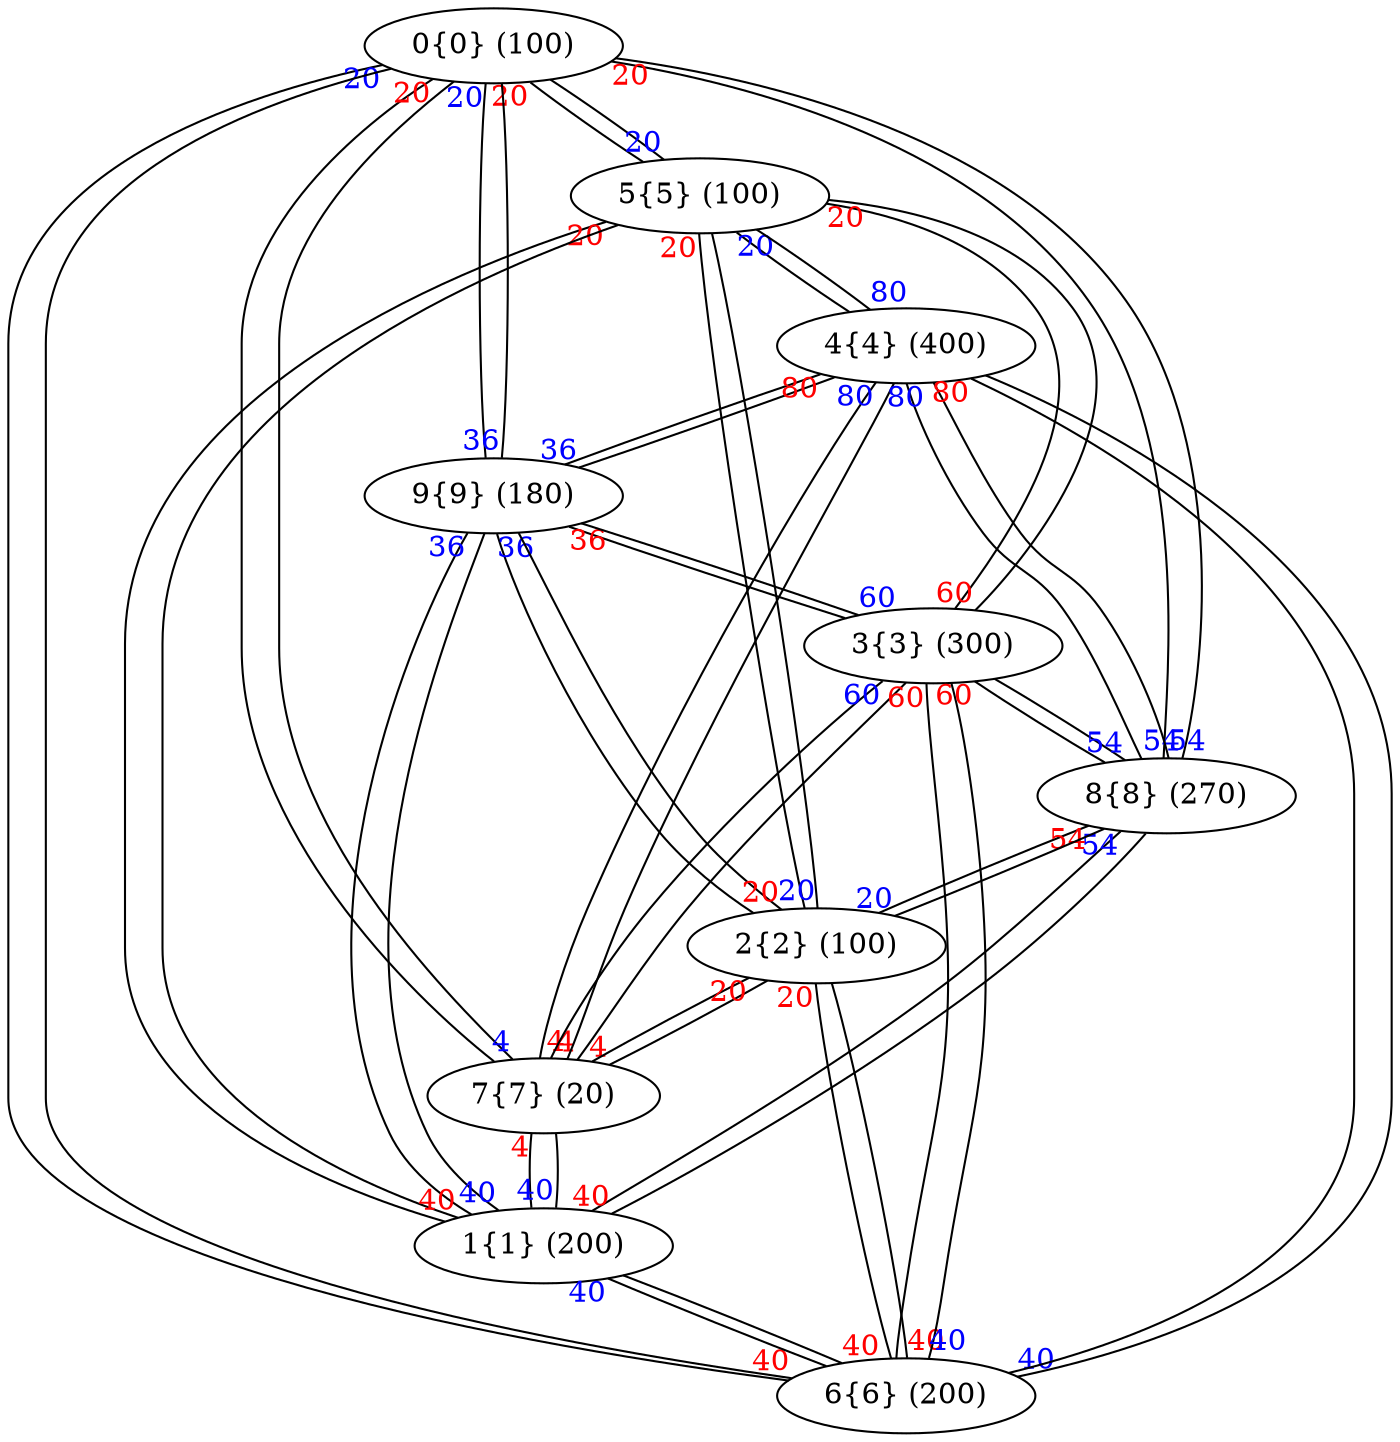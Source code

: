 graph G {
	0 [label = "0{0} (100)"]
		0 -- 5 [taillabel = "20" fontcolor = "red"]
		0 -- 6 [taillabel = "20" fontcolor = "blue"]
		0 -- 7 [taillabel = "20" fontcolor = "red"]
		0 -- 8 [taillabel = "20" fontcolor = "red"]
		0 -- 9 [taillabel = "20" fontcolor = "blue"]
	1 [label = "1{1} (200)"]
		1 -- 5 [taillabel = "40" fontcolor = "red"]
		1 -- 6 [taillabel = "40" fontcolor = "blue"]
		1 -- 7 [taillabel = "40" fontcolor = "blue"]
		1 -- 8 [taillabel = "40" fontcolor = "red"]
		1 -- 9 [taillabel = "40" fontcolor = "blue"]
	2 [label = "2{2} (100)"]
		2 -- 5 [taillabel = "20" fontcolor = "blue"]
		2 -- 6 [taillabel = "20" fontcolor = "red"]
		2 -- 7 [taillabel = "20" fontcolor = "red"]
		2 -- 8 [taillabel = "20" fontcolor = "blue"]
		2 -- 9 [taillabel = "20" fontcolor = "red"]
	3 [label = "3{3} (300)"]
		3 -- 5 [taillabel = "60" fontcolor = "red"]
		3 -- 6 [taillabel = "60" fontcolor = "red"]
		3 -- 7 [taillabel = "60" fontcolor = "blue"]
		3 -- 8 [taillabel = "60" fontcolor = "red"]
		3 -- 9 [taillabel = "60" fontcolor = "blue"]
	4 [label = "4{4} (400)"]
		4 -- 5 [taillabel = "80" fontcolor = "blue"]
		4 -- 6 [taillabel = "80" fontcolor = "red"]
		4 -- 7 [taillabel = "80" fontcolor = "blue"]
		4 -- 8 [taillabel = "80" fontcolor = "blue"]
		4 -- 9 [taillabel = "80" fontcolor = "red"]
	5 [label = "5{5} (100)"]
		5 -- 0 [taillabel = "20" fontcolor = "blue"]
		5 -- 1 [taillabel = "20" fontcolor = "red"]
		5 -- 2 [taillabel = "20" fontcolor = "red"]
		5 -- 3 [taillabel = "20" fontcolor = "red"]
		5 -- 4 [taillabel = "20" fontcolor = "blue"]
	6 [label = "6{6} (200)"]
		6 -- 0 [taillabel = "40" fontcolor = "red"]
		6 -- 1 [taillabel = "40" fontcolor = "red"]
		6 -- 2 [taillabel = "40" fontcolor = "red"]
		6 -- 3 [taillabel = "40" fontcolor = "blue"]
		6 -- 4 [taillabel = "40" fontcolor = "blue"]
	7 [label = "7{7} (20)"]
		7 -- 0 [taillabel = "4" fontcolor = "blue"]
		7 -- 1 [taillabel = "4" fontcolor = "red"]
		7 -- 2 [taillabel = "4" fontcolor = "red"]
		7 -- 3 [taillabel = "4" fontcolor = "red"]
		7 -- 4 [taillabel = "4" fontcolor = "red"]
	8 [label = "8{8} (270)"]
		8 -- 0 [taillabel = "54" fontcolor = "blue"]
		8 -- 1 [taillabel = "54" fontcolor = "blue"]
		8 -- 2 [taillabel = "54" fontcolor = "red"]
		8 -- 3 [taillabel = "54" fontcolor = "blue"]
		8 -- 4 [taillabel = "54" fontcolor = "blue"]
	9 [label = "9{9} (180)"]
		9 -- 0 [taillabel = "36" fontcolor = "blue"]
		9 -- 1 [taillabel = "36" fontcolor = "blue"]
		9 -- 2 [taillabel = "36" fontcolor = "blue"]
		9 -- 3 [taillabel = "36" fontcolor = "red"]
		9 -- 4 [taillabel = "36" fontcolor = "blue"]
	sep = 1
	overlap = false
	splines = true
}
